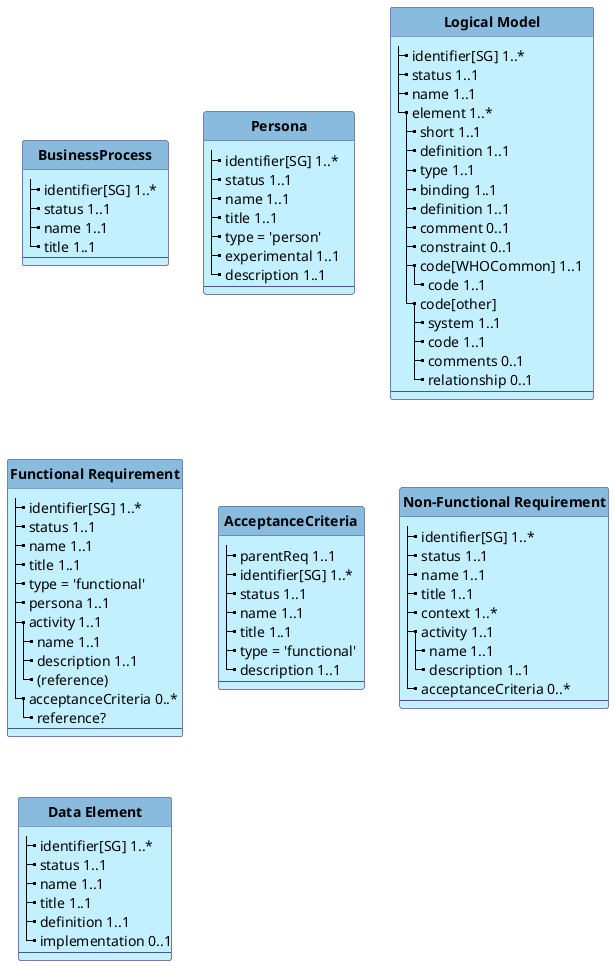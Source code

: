 @startuml
'skinparam linetype ortho
skinparam linetype polyline
hide circle
hide stereotype

'!pragma layout smetana

skinparam class<<MD>> {
 BorderColor DarkSlateGray
 BackgroundColor WhiteSmoke
 HeaderBackgroundColor #909090
}

skinparam class<<TM>> {
 BorderColor #505090
 BackgroundColor APPLICATION
 HeaderBackgroundColor #8bd
}

class "**BusinessProcess**" as Process<<TM>> {
    |_ identifier[SG] 1..*   
    |_ status 1..1
    |_ name 1..1
    |_ title 1..1
    --
}

    class "**Persona**" as Pers<<TM>> {
        |_ identifier[SG] 1..*   
        |_ status 1..1
        |_ name 1..1
        |_ title 1..1
        |_ type = 'person'
        |_ experimental 1..1    
        |_ description 1..1
        --
    }
    class "**Logical Model**" as LM<<TM>> {
        |_ identifier[SG] 1..*   
        |_ status 1..1
        |_ name 1..1
        |_ element 1..*
          |_ short 1..1
          |_ definition 1..1
          |_ type 1..1
          |_ binding 1..1
          |_ definition 1..1
          |_ comment 0..1
          |_ constraint 0..1
          |_ code[WHOCommon] 1..1   
            |_ code 1..1
          |_ code[other]
            |_ system 1..1
            |_ code 1..1
            |_ comments 0..1
            |_ relationship 0..1
        --
    }



    class "**Functional Requirement**" as FReq<<TM>> {
        |_ identifier[SG] 1..*   
        |_ status 1..1
        |_ name 1..1
        |_ title 1..1
        |_ type = 'functional'
        |_ persona 1..1
        |_ activity 1..1
          |_ name 1..1
          |_ description 1..1
          |_ (reference)
 '       |_ description 1..1
        |_ acceptanceCriteria 0..*
          |_ reference?
        --
    }


    class "**AcceptanceCriteria**" as AC<<TM>> {
        |_ parentReq 1..1
        |_ identifier[SG] 1..*   
        |_ status 1..1
        |_ name 1..1
        |_ title 1..1
        |_ type = 'functional'
        |_ description 1..1
        --
    }


    class "**Non-Functional Requirement**" as NFR<<TM>> {
        |_ identifier[SG] 1..*   
        |_ status 1..1
        |_ name 1..1
        |_ title 1..1
        |_ context 1..*
        |_ activity 1..1
          |_ name 1..1
          |_ description 1..1
        |_ acceptanceCriteria 0..*
        --
    }

'do we capture the CQL definition for a term, if available?


    class "**Data Element**" as DE<<TM>> {
        |_ identifier[SG] 1..*   
        |_ status 1..1
        |_ name 1..1
        |_ title 1..1
        |_ definition 1..1
        |_ implementation 0..1
        --
    }


@enduml